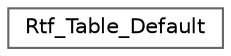 digraph "Graphical Class Hierarchy"
{
 // INTERACTIVE_SVG=YES
 // LATEX_PDF_SIZE
  bgcolor="transparent";
  edge [fontname=Helvetica,fontsize=10,labelfontname=Helvetica,labelfontsize=10];
  node [fontname=Helvetica,fontsize=10,shape=box,height=0.2,width=0.4];
  rankdir="LR";
  Node0 [id="Node000000",label="Rtf_Table_Default",height=0.2,width=0.4,color="grey40", fillcolor="white", style="filled",URL="$da/dee/struct_rtf___table___default.html",tooltip=" "];
}
